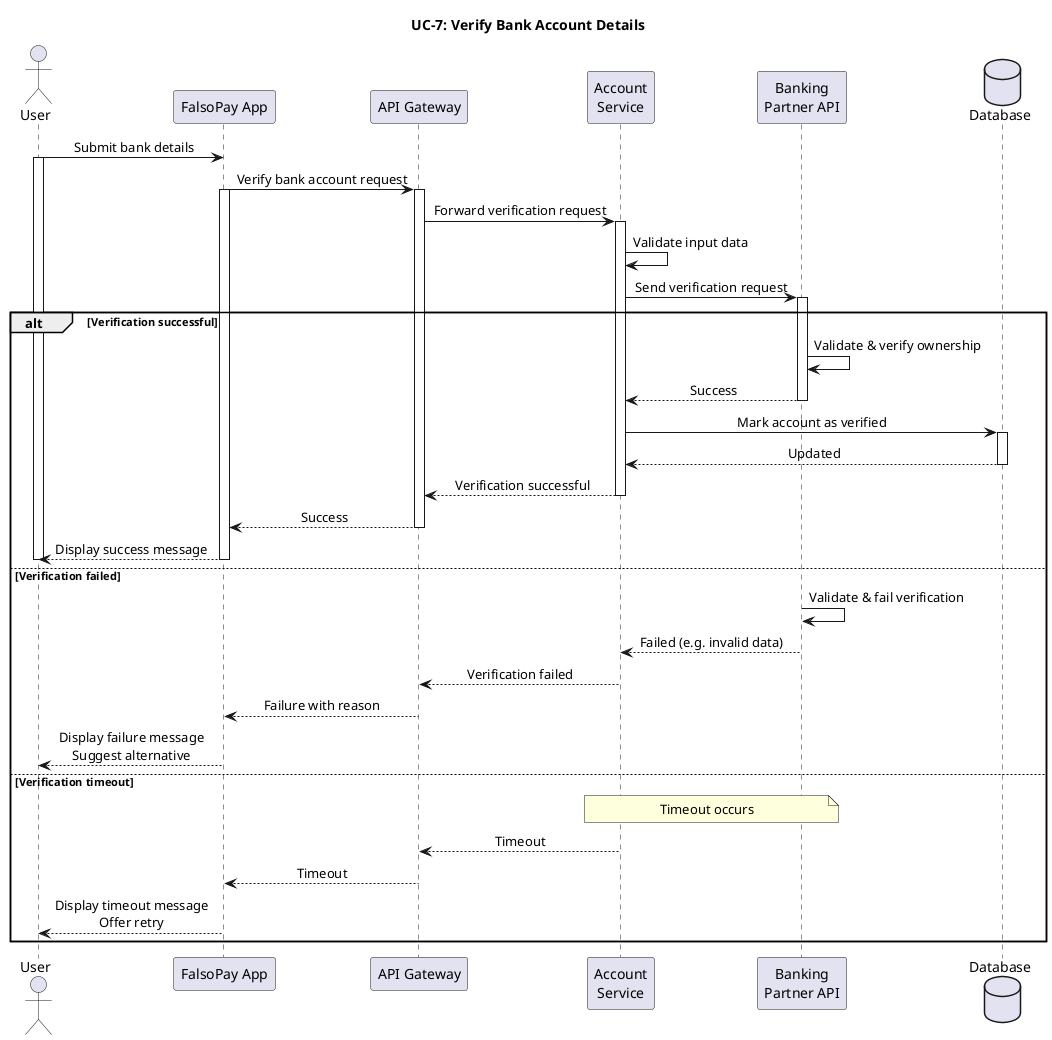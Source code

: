@startuml UC7-VerifyBankAccountDetails

skinparam sequenceMessageAlign center
skinparam backgroundColor white
skinparam handwritten false

title "UC-7: Verify Bank Account Details"

actor "User" as user
participant "FalsoPay App" as app
participant "API Gateway" as gateway
participant "Account\nService" as accountService
participant "Banking\nPartner API" as bankingAPI
database "Database" as db

user -> app: Submit bank details
activate user
app -> gateway: Verify bank account request
activate app
activate gateway

gateway -> accountService: Forward verification request
activate accountService

accountService -> accountService: Validate input data
accountService -> bankingAPI: Send verification request
activate bankingAPI

alt Verification successful
    bankingAPI -> bankingAPI: Validate & verify ownership
    bankingAPI --> accountService: Success
    deactivate bankingAPI

    accountService -> db: Mark account as verified
    activate db
    db --> accountService: Updated
    deactivate db

    accountService --> gateway: Verification successful
    deactivate accountService
    gateway --> app: Success
    deactivate gateway

    app --> user: Display success message
    deactivate app
    deactivate user

else Verification failed
    bankingAPI -> bankingAPI: Validate & fail verification
    bankingAPI --> accountService: Failed (e.g. invalid data)
    deactivate bankingAPI

    accountService --> gateway: Verification failed
    deactivate accountService
    gateway --> app: Failure with reason
    deactivate gateway

    app --> user: Display failure message\nSuggest alternative
    deactivate app
    deactivate user

else Verification timeout
    note over accountService, bankingAPI: Timeout occurs
    deactivate bankingAPI

    accountService --> gateway: Timeout
    deactivate accountService
    gateway --> app: Timeout
    deactivate gateway

    app --> user: Display timeout message\nOffer retry
    deactivate app
    deactivate user

end

@enduml
